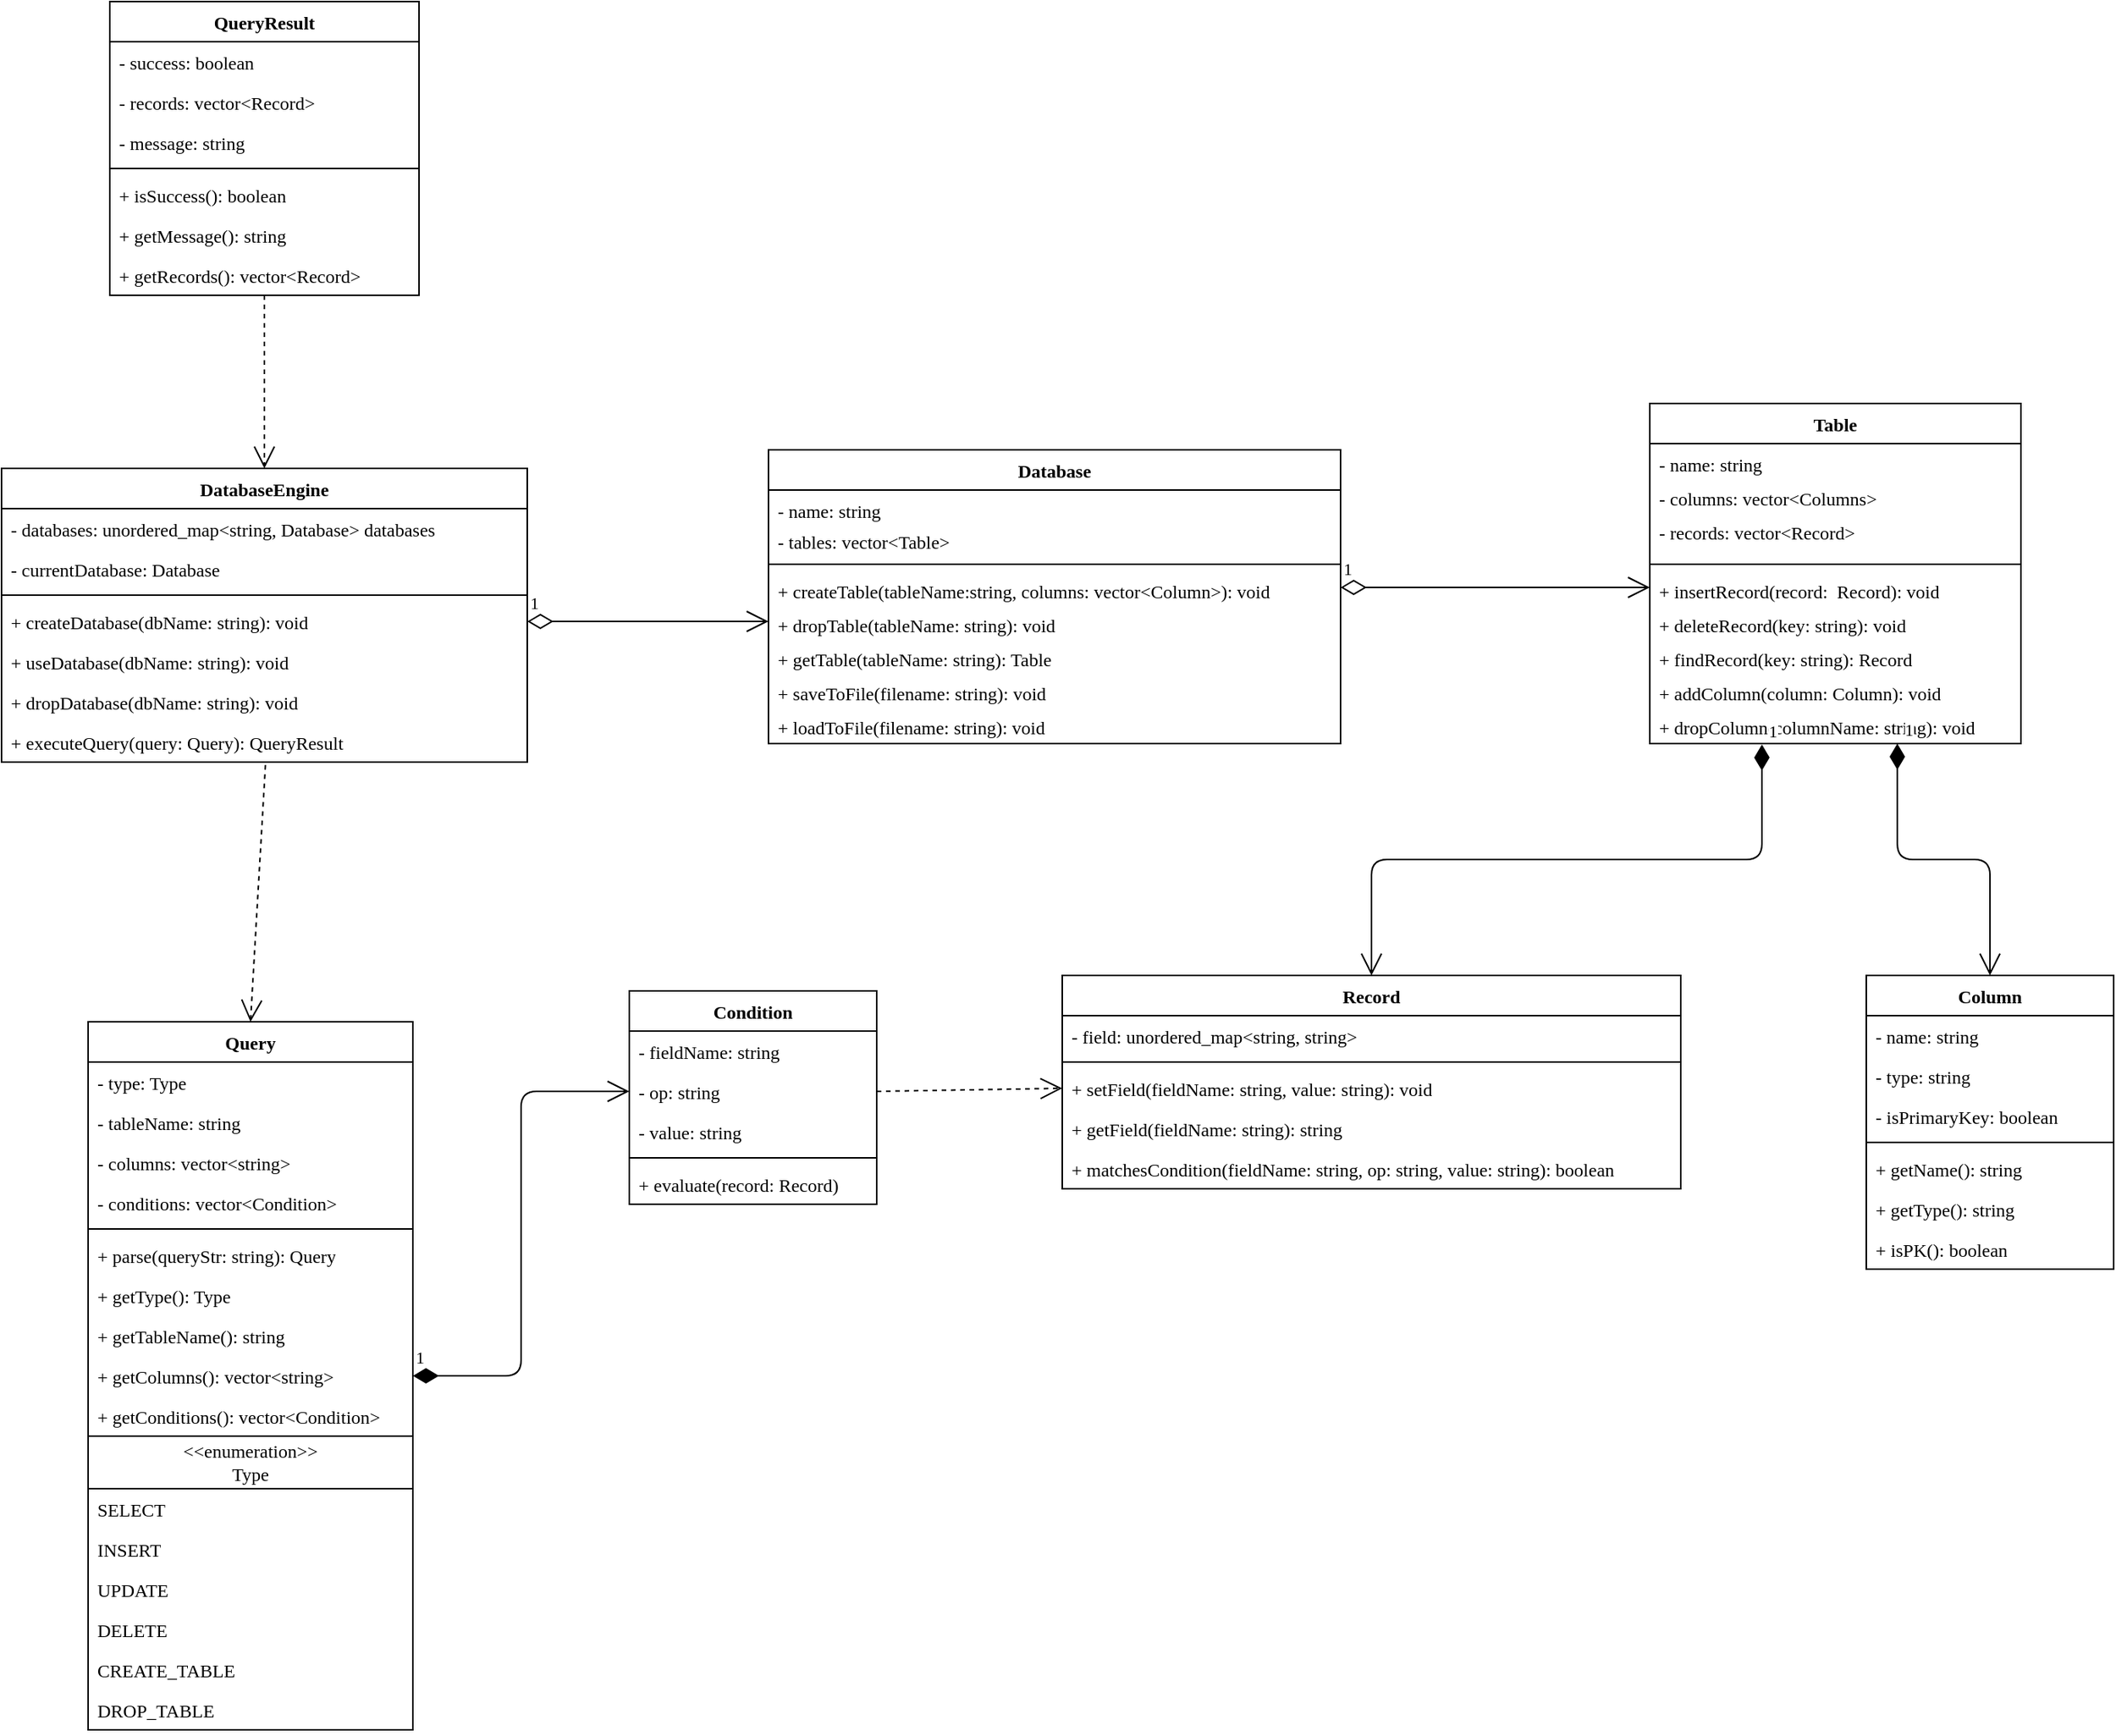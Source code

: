 <mxfile version="27.0.5">
  <diagram id="C5RBs43oDa-KdzZeNtuy" name="Page-1">
    <mxGraphModel dx="1212" dy="1963" grid="1" gridSize="10" guides="1" tooltips="1" connect="1" arrows="1" fold="1" page="1" pageScale="1" pageWidth="827" pageHeight="1169" math="0" shadow="0">
      <root>
        <mxCell id="WIyWlLk6GJQsqaUBKTNV-0" />
        <mxCell id="WIyWlLk6GJQsqaUBKTNV-1" parent="WIyWlLk6GJQsqaUBKTNV-0" />
        <mxCell id="zkfFHV4jXpPFQw0GAbJ--0" value="Database" style="swimlane;fontStyle=1;align=center;verticalAlign=top;childLayout=stackLayout;horizontal=1;startSize=26;horizontalStack=0;resizeParent=1;resizeLast=0;collapsible=1;marginBottom=0;rounded=0;shadow=0;strokeWidth=1;fontFamily=Times New Roman;" parent="WIyWlLk6GJQsqaUBKTNV-1" vertex="1">
          <mxGeometry x="570" y="150" width="370" height="190" as="geometry">
            <mxRectangle x="230" y="140" width="160" height="26" as="alternateBounds" />
          </mxGeometry>
        </mxCell>
        <mxCell id="zkfFHV4jXpPFQw0GAbJ--1" value="- name: string" style="text;align=left;verticalAlign=top;spacingLeft=4;spacingRight=4;overflow=hidden;rotatable=0;points=[[0,0.5],[1,0.5]];portConstraint=eastwest;fontFamily=Times New Roman;" parent="zkfFHV4jXpPFQw0GAbJ--0" vertex="1">
          <mxGeometry y="26" width="370" height="20" as="geometry" />
        </mxCell>
        <mxCell id="zkfFHV4jXpPFQw0GAbJ--2" value="- tables: vector&lt;Table&gt;" style="text;align=left;verticalAlign=top;spacingLeft=4;spacingRight=4;overflow=hidden;rotatable=0;points=[[0,0.5],[1,0.5]];portConstraint=eastwest;rounded=0;shadow=0;html=0;fontFamily=Times New Roman;" parent="zkfFHV4jXpPFQw0GAbJ--0" vertex="1">
          <mxGeometry y="46" width="370" height="24" as="geometry" />
        </mxCell>
        <mxCell id="zkfFHV4jXpPFQw0GAbJ--4" value="" style="line;html=1;strokeWidth=1;align=left;verticalAlign=middle;spacingTop=-1;spacingLeft=3;spacingRight=3;rotatable=0;labelPosition=right;points=[];portConstraint=eastwest;fontFamily=Times New Roman;" parent="zkfFHV4jXpPFQw0GAbJ--0" vertex="1">
          <mxGeometry y="70" width="370" height="8" as="geometry" />
        </mxCell>
        <mxCell id="sMoNl8hJovAPM4LNqJqw-2" value="+ createTable(tableName:string, columns: vector&lt;Column&gt;): void&#xa;" style="text;align=left;verticalAlign=top;spacingLeft=4;spacingRight=4;overflow=hidden;rotatable=0;points=[[0,0.5],[1,0.5]];portConstraint=eastwest;rounded=0;shadow=0;html=0;fontFamily=Times New Roman;" parent="zkfFHV4jXpPFQw0GAbJ--0" vertex="1">
          <mxGeometry y="78" width="370" height="22" as="geometry" />
        </mxCell>
        <mxCell id="sMoNl8hJovAPM4LNqJqw-3" value="+ dropTable(tableName: string): void" style="text;align=left;verticalAlign=top;spacingLeft=4;spacingRight=4;overflow=hidden;rotatable=0;points=[[0,0.5],[1,0.5]];portConstraint=eastwest;rounded=0;shadow=0;html=0;fontFamily=Times New Roman;" parent="zkfFHV4jXpPFQw0GAbJ--0" vertex="1">
          <mxGeometry y="100" width="370" height="22" as="geometry" />
        </mxCell>
        <mxCell id="sMoNl8hJovAPM4LNqJqw-7" value="+ getTable(tableName: string): Table" style="text;align=left;verticalAlign=top;spacingLeft=4;spacingRight=4;overflow=hidden;rotatable=0;points=[[0,0.5],[1,0.5]];portConstraint=eastwest;rounded=0;shadow=0;html=0;fontFamily=Times New Roman;" parent="zkfFHV4jXpPFQw0GAbJ--0" vertex="1">
          <mxGeometry y="122" width="370" height="22" as="geometry" />
        </mxCell>
        <mxCell id="sMoNl8hJovAPM4LNqJqw-8" value="+ saveToFile(filename: string): void" style="text;align=left;verticalAlign=top;spacingLeft=4;spacingRight=4;overflow=hidden;rotatable=0;points=[[0,0.5],[1,0.5]];portConstraint=eastwest;rounded=0;shadow=0;html=0;fontFamily=Times New Roman;" parent="zkfFHV4jXpPFQw0GAbJ--0" vertex="1">
          <mxGeometry y="144" width="370" height="22" as="geometry" />
        </mxCell>
        <mxCell id="sMoNl8hJovAPM4LNqJqw-9" value="+ loadToFile(filename: string): void" style="text;align=left;verticalAlign=top;spacingLeft=4;spacingRight=4;overflow=hidden;rotatable=0;points=[[0,0.5],[1,0.5]];portConstraint=eastwest;rounded=0;shadow=0;html=0;fontFamily=Times New Roman;" parent="zkfFHV4jXpPFQw0GAbJ--0" vertex="1">
          <mxGeometry y="166" width="370" height="22" as="geometry" />
        </mxCell>
        <mxCell id="sMoNl8hJovAPM4LNqJqw-10" value="Table" style="swimlane;fontStyle=1;align=center;verticalAlign=top;childLayout=stackLayout;horizontal=1;startSize=26;horizontalStack=0;resizeParent=1;resizeParentMax=0;resizeLast=0;collapsible=1;marginBottom=0;whiteSpace=wrap;html=1;fontFamily=Times New Roman;" parent="WIyWlLk6GJQsqaUBKTNV-1" vertex="1">
          <mxGeometry x="1140" y="120" width="240" height="220" as="geometry" />
        </mxCell>
        <mxCell id="sMoNl8hJovAPM4LNqJqw-11" value="- name: string" style="text;strokeColor=none;fillColor=none;align=left;verticalAlign=top;spacingLeft=4;spacingRight=4;overflow=hidden;rotatable=0;points=[[0,0.5],[1,0.5]];portConstraint=eastwest;whiteSpace=wrap;html=1;fontFamily=Times New Roman;" parent="sMoNl8hJovAPM4LNqJqw-10" vertex="1">
          <mxGeometry y="26" width="240" height="22" as="geometry" />
        </mxCell>
        <mxCell id="sMoNl8hJovAPM4LNqJqw-14" value="- columns: vector&amp;lt;Columns&amp;gt;" style="text;strokeColor=none;fillColor=none;align=left;verticalAlign=top;spacingLeft=4;spacingRight=4;overflow=hidden;rotatable=0;points=[[0,0.5],[1,0.5]];portConstraint=eastwest;whiteSpace=wrap;html=1;fontFamily=Times New Roman;" parent="sMoNl8hJovAPM4LNqJqw-10" vertex="1">
          <mxGeometry y="48" width="240" height="22" as="geometry" />
        </mxCell>
        <mxCell id="sMoNl8hJovAPM4LNqJqw-15" value="- records: vector&amp;lt;Record&amp;gt;" style="text;strokeColor=none;fillColor=none;align=left;verticalAlign=top;spacingLeft=4;spacingRight=4;overflow=hidden;rotatable=0;points=[[0,0.5],[1,0.5]];portConstraint=eastwest;whiteSpace=wrap;html=1;fontFamily=Times New Roman;" parent="sMoNl8hJovAPM4LNqJqw-10" vertex="1">
          <mxGeometry y="70" width="240" height="30" as="geometry" />
        </mxCell>
        <mxCell id="sMoNl8hJovAPM4LNqJqw-12" value="" style="line;strokeWidth=1;fillColor=none;align=left;verticalAlign=middle;spacingTop=-1;spacingLeft=3;spacingRight=3;rotatable=0;labelPosition=right;points=[];portConstraint=eastwest;strokeColor=inherit;fontFamily=Times New Roman;" parent="sMoNl8hJovAPM4LNqJqw-10" vertex="1">
          <mxGeometry y="100" width="240" height="8" as="geometry" />
        </mxCell>
        <mxCell id="sMoNl8hJovAPM4LNqJqw-16" value="+ insertRecord(record:&amp;nbsp; Record): void" style="text;strokeColor=none;fillColor=none;align=left;verticalAlign=top;spacingLeft=4;spacingRight=4;overflow=hidden;rotatable=0;points=[[0,0.5],[1,0.5]];portConstraint=eastwest;whiteSpace=wrap;html=1;fontFamily=Times New Roman;" parent="sMoNl8hJovAPM4LNqJqw-10" vertex="1">
          <mxGeometry y="108" width="240" height="22" as="geometry" />
        </mxCell>
        <mxCell id="sMoNl8hJovAPM4LNqJqw-17" value="+ deleteRecord(key: string): void" style="text;strokeColor=none;fillColor=none;align=left;verticalAlign=top;spacingLeft=4;spacingRight=4;overflow=hidden;rotatable=0;points=[[0,0.5],[1,0.5]];portConstraint=eastwest;whiteSpace=wrap;html=1;fontFamily=Times New Roman;" parent="sMoNl8hJovAPM4LNqJqw-10" vertex="1">
          <mxGeometry y="130" width="240" height="22" as="geometry" />
        </mxCell>
        <mxCell id="sMoNl8hJovAPM4LNqJqw-18" value="+ findRecord(key: string): Record" style="text;strokeColor=none;fillColor=none;align=left;verticalAlign=top;spacingLeft=4;spacingRight=4;overflow=hidden;rotatable=0;points=[[0,0.5],[1,0.5]];portConstraint=eastwest;whiteSpace=wrap;html=1;fontFamily=Times New Roman;" parent="sMoNl8hJovAPM4LNqJqw-10" vertex="1">
          <mxGeometry y="152" width="240" height="22" as="geometry" />
        </mxCell>
        <mxCell id="sMoNl8hJovAPM4LNqJqw-19" value="+ addColumn(column: Column): void" style="text;strokeColor=none;fillColor=none;align=left;verticalAlign=top;spacingLeft=4;spacingRight=4;overflow=hidden;rotatable=0;points=[[0,0.5],[1,0.5]];portConstraint=eastwest;whiteSpace=wrap;html=1;fontFamily=Times New Roman;" parent="sMoNl8hJovAPM4LNqJqw-10" vertex="1">
          <mxGeometry y="174" width="240" height="22" as="geometry" />
        </mxCell>
        <mxCell id="sMoNl8hJovAPM4LNqJqw-21" value="+ dropColumn(columnName: string): void" style="text;strokeColor=none;fillColor=none;align=left;verticalAlign=top;spacingLeft=4;spacingRight=4;overflow=hidden;rotatable=0;points=[[0,0.5],[1,0.5]];portConstraint=eastwest;whiteSpace=wrap;html=1;fontFamily=Times New Roman;" parent="sMoNl8hJovAPM4LNqJqw-10" vertex="1">
          <mxGeometry y="196" width="240" height="24" as="geometry" />
        </mxCell>
        <mxCell id="sMoNl8hJovAPM4LNqJqw-22" value="Column" style="swimlane;fontStyle=1;align=center;verticalAlign=top;childLayout=stackLayout;horizontal=1;startSize=26;horizontalStack=0;resizeParent=1;resizeParentMax=0;resizeLast=0;collapsible=1;marginBottom=0;whiteSpace=wrap;html=1;fontFamily=Times New Roman;" parent="WIyWlLk6GJQsqaUBKTNV-1" vertex="1">
          <mxGeometry x="1280" y="490" width="160" height="190" as="geometry" />
        </mxCell>
        <mxCell id="sMoNl8hJovAPM4LNqJqw-23" value="- name: string" style="text;strokeColor=none;fillColor=none;align=left;verticalAlign=top;spacingLeft=4;spacingRight=4;overflow=hidden;rotatable=0;points=[[0,0.5],[1,0.5]];portConstraint=eastwest;whiteSpace=wrap;html=1;fontFamily=Times New Roman;" parent="sMoNl8hJovAPM4LNqJqw-22" vertex="1">
          <mxGeometry y="26" width="160" height="26" as="geometry" />
        </mxCell>
        <mxCell id="sMoNl8hJovAPM4LNqJqw-29" value="- type: string" style="text;strokeColor=none;fillColor=none;align=left;verticalAlign=top;spacingLeft=4;spacingRight=4;overflow=hidden;rotatable=0;points=[[0,0.5],[1,0.5]];portConstraint=eastwest;whiteSpace=wrap;html=1;fontFamily=Times New Roman;" parent="sMoNl8hJovAPM4LNqJqw-22" vertex="1">
          <mxGeometry y="52" width="160" height="26" as="geometry" />
        </mxCell>
        <mxCell id="sMoNl8hJovAPM4LNqJqw-30" value="- isPrimaryKey: boolean" style="text;strokeColor=none;fillColor=none;align=left;verticalAlign=top;spacingLeft=4;spacingRight=4;overflow=hidden;rotatable=0;points=[[0,0.5],[1,0.5]];portConstraint=eastwest;whiteSpace=wrap;html=1;fontFamily=Times New Roman;" parent="sMoNl8hJovAPM4LNqJqw-22" vertex="1">
          <mxGeometry y="78" width="160" height="26" as="geometry" />
        </mxCell>
        <mxCell id="sMoNl8hJovAPM4LNqJqw-24" value="" style="line;strokeWidth=1;fillColor=none;align=left;verticalAlign=middle;spacingTop=-1;spacingLeft=3;spacingRight=3;rotatable=0;labelPosition=right;points=[];portConstraint=eastwest;strokeColor=inherit;fontFamily=Times New Roman;" parent="sMoNl8hJovAPM4LNqJqw-22" vertex="1">
          <mxGeometry y="104" width="160" height="8" as="geometry" />
        </mxCell>
        <mxCell id="sMoNl8hJovAPM4LNqJqw-31" value="+ getName(): string" style="text;strokeColor=none;fillColor=none;align=left;verticalAlign=top;spacingLeft=4;spacingRight=4;overflow=hidden;rotatable=0;points=[[0,0.5],[1,0.5]];portConstraint=eastwest;whiteSpace=wrap;html=1;fontFamily=Times New Roman;" parent="sMoNl8hJovAPM4LNqJqw-22" vertex="1">
          <mxGeometry y="112" width="160" height="26" as="geometry" />
        </mxCell>
        <mxCell id="sMoNl8hJovAPM4LNqJqw-34" value="+ getType(): string" style="text;strokeColor=none;fillColor=none;align=left;verticalAlign=top;spacingLeft=4;spacingRight=4;overflow=hidden;rotatable=0;points=[[0,0.5],[1,0.5]];portConstraint=eastwest;whiteSpace=wrap;html=1;fontFamily=Times New Roman;" parent="sMoNl8hJovAPM4LNqJqw-22" vertex="1">
          <mxGeometry y="138" width="160" height="26" as="geometry" />
        </mxCell>
        <mxCell id="sMoNl8hJovAPM4LNqJqw-35" value="+ isPK(): boolean" style="text;strokeColor=none;fillColor=none;align=left;verticalAlign=top;spacingLeft=4;spacingRight=4;overflow=hidden;rotatable=0;points=[[0,0.5],[1,0.5]];portConstraint=eastwest;whiteSpace=wrap;html=1;fontFamily=Times New Roman;" parent="sMoNl8hJovAPM4LNqJqw-22" vertex="1">
          <mxGeometry y="164" width="160" height="26" as="geometry" />
        </mxCell>
        <mxCell id="sMoNl8hJovAPM4LNqJqw-36" value="Record" style="swimlane;fontStyle=1;align=center;verticalAlign=top;childLayout=stackLayout;horizontal=1;startSize=26;horizontalStack=0;resizeParent=1;resizeParentMax=0;resizeLast=0;collapsible=1;marginBottom=0;whiteSpace=wrap;html=1;fontFamily=Times New Roman;" parent="WIyWlLk6GJQsqaUBKTNV-1" vertex="1">
          <mxGeometry x="760" y="490" width="400" height="138" as="geometry" />
        </mxCell>
        <mxCell id="sMoNl8hJovAPM4LNqJqw-37" value="- field: unordered_map&amp;lt;string, string&amp;gt;" style="text;strokeColor=none;fillColor=none;align=left;verticalAlign=top;spacingLeft=4;spacingRight=4;overflow=hidden;rotatable=0;points=[[0,0.5],[1,0.5]];portConstraint=eastwest;whiteSpace=wrap;html=1;fontFamily=Times New Roman;" parent="sMoNl8hJovAPM4LNqJqw-36" vertex="1">
          <mxGeometry y="26" width="400" height="26" as="geometry" />
        </mxCell>
        <mxCell id="sMoNl8hJovAPM4LNqJqw-38" value="" style="line;strokeWidth=1;fillColor=none;align=left;verticalAlign=middle;spacingTop=-1;spacingLeft=3;spacingRight=3;rotatable=0;labelPosition=right;points=[];portConstraint=eastwest;strokeColor=inherit;fontFamily=Times New Roman;" parent="sMoNl8hJovAPM4LNqJqw-36" vertex="1">
          <mxGeometry y="52" width="400" height="8" as="geometry" />
        </mxCell>
        <mxCell id="sMoNl8hJovAPM4LNqJqw-40" value="+ setField(fieldName: string, value: string): void" style="text;strokeColor=none;fillColor=none;align=left;verticalAlign=top;spacingLeft=4;spacingRight=4;overflow=hidden;rotatable=0;points=[[0,0.5],[1,0.5]];portConstraint=eastwest;whiteSpace=wrap;html=1;fontFamily=Times New Roman;" parent="sMoNl8hJovAPM4LNqJqw-36" vertex="1">
          <mxGeometry y="60" width="400" height="26" as="geometry" />
        </mxCell>
        <mxCell id="sMoNl8hJovAPM4LNqJqw-41" value="+ getField(fieldName: string): string" style="text;strokeColor=none;fillColor=none;align=left;verticalAlign=top;spacingLeft=4;spacingRight=4;overflow=hidden;rotatable=0;points=[[0,0.5],[1,0.5]];portConstraint=eastwest;whiteSpace=wrap;html=1;fontFamily=Times New Roman;" parent="sMoNl8hJovAPM4LNqJqw-36" vertex="1">
          <mxGeometry y="86" width="400" height="26" as="geometry" />
        </mxCell>
        <mxCell id="sMoNl8hJovAPM4LNqJqw-42" value="+ matchesCondition(fieldName: string, op: string, value: string): boolean" style="text;strokeColor=none;fillColor=none;align=left;verticalAlign=top;spacingLeft=4;spacingRight=4;overflow=hidden;rotatable=0;points=[[0,0.5],[1,0.5]];portConstraint=eastwest;whiteSpace=wrap;html=1;fontFamily=Times New Roman;" parent="sMoNl8hJovAPM4LNqJqw-36" vertex="1">
          <mxGeometry y="112" width="400" height="26" as="geometry" />
        </mxCell>
        <mxCell id="sMoNl8hJovAPM4LNqJqw-43" value="Query" style="swimlane;fontStyle=1;align=center;verticalAlign=top;childLayout=stackLayout;horizontal=1;startSize=26;horizontalStack=0;resizeParent=1;resizeParentMax=0;resizeLast=0;collapsible=1;marginBottom=0;whiteSpace=wrap;html=1;fontFamily=Times New Roman;" parent="WIyWlLk6GJQsqaUBKTNV-1" vertex="1">
          <mxGeometry x="130" y="520" width="210" height="458" as="geometry" />
        </mxCell>
        <mxCell id="sMoNl8hJovAPM4LNqJqw-44" value="- type: Type" style="text;strokeColor=none;fillColor=none;align=left;verticalAlign=top;spacingLeft=4;spacingRight=4;overflow=hidden;rotatable=0;points=[[0,0.5],[1,0.5]];portConstraint=eastwest;whiteSpace=wrap;html=1;fontFamily=Times New Roman;" parent="sMoNl8hJovAPM4LNqJqw-43" vertex="1">
          <mxGeometry y="26" width="210" height="26" as="geometry" />
        </mxCell>
        <mxCell id="sMoNl8hJovAPM4LNqJqw-51" value="- tableName: string" style="text;strokeColor=none;fillColor=none;align=left;verticalAlign=top;spacingLeft=4;spacingRight=4;overflow=hidden;rotatable=0;points=[[0,0.5],[1,0.5]];portConstraint=eastwest;whiteSpace=wrap;html=1;fontFamily=Times New Roman;" parent="sMoNl8hJovAPM4LNqJqw-43" vertex="1">
          <mxGeometry y="52" width="210" height="26" as="geometry" />
        </mxCell>
        <mxCell id="sMoNl8hJovAPM4LNqJqw-52" value="- columns: vector&amp;lt;string&amp;gt;" style="text;strokeColor=none;fillColor=none;align=left;verticalAlign=top;spacingLeft=4;spacingRight=4;overflow=hidden;rotatable=0;points=[[0,0.5],[1,0.5]];portConstraint=eastwest;whiteSpace=wrap;html=1;fontFamily=Times New Roman;" parent="sMoNl8hJovAPM4LNqJqw-43" vertex="1">
          <mxGeometry y="78" width="210" height="26" as="geometry" />
        </mxCell>
        <mxCell id="sMoNl8hJovAPM4LNqJqw-53" value="- conditions: vector&amp;lt;Condition&amp;gt;" style="text;strokeColor=none;fillColor=none;align=left;verticalAlign=top;spacingLeft=4;spacingRight=4;overflow=hidden;rotatable=0;points=[[0,0.5],[1,0.5]];portConstraint=eastwest;whiteSpace=wrap;html=1;fontFamily=Times New Roman;" parent="sMoNl8hJovAPM4LNqJqw-43" vertex="1">
          <mxGeometry y="104" width="210" height="26" as="geometry" />
        </mxCell>
        <mxCell id="sMoNl8hJovAPM4LNqJqw-45" value="" style="line;strokeWidth=1;fillColor=none;align=left;verticalAlign=middle;spacingTop=-1;spacingLeft=3;spacingRight=3;rotatable=0;labelPosition=right;points=[];portConstraint=eastwest;strokeColor=inherit;fontFamily=Times New Roman;" parent="sMoNl8hJovAPM4LNqJqw-43" vertex="1">
          <mxGeometry y="130" width="210" height="8" as="geometry" />
        </mxCell>
        <mxCell id="sMoNl8hJovAPM4LNqJqw-46" value="+ parse(queryStr: string): Query" style="text;strokeColor=none;fillColor=none;align=left;verticalAlign=top;spacingLeft=4;spacingRight=4;overflow=hidden;rotatable=0;points=[[0,0.5],[1,0.5]];portConstraint=eastwest;whiteSpace=wrap;html=1;fontFamily=Times New Roman;" parent="sMoNl8hJovAPM4LNqJqw-43" vertex="1">
          <mxGeometry y="138" width="210" height="26" as="geometry" />
        </mxCell>
        <mxCell id="sMoNl8hJovAPM4LNqJqw-54" value="+ getType(): Type" style="text;strokeColor=none;fillColor=none;align=left;verticalAlign=top;spacingLeft=4;spacingRight=4;overflow=hidden;rotatable=0;points=[[0,0.5],[1,0.5]];portConstraint=eastwest;whiteSpace=wrap;html=1;fontFamily=Times New Roman;" parent="sMoNl8hJovAPM4LNqJqw-43" vertex="1">
          <mxGeometry y="164" width="210" height="26" as="geometry" />
        </mxCell>
        <mxCell id="sMoNl8hJovAPM4LNqJqw-56" value="+ getTableName(): string" style="text;strokeColor=none;fillColor=none;align=left;verticalAlign=top;spacingLeft=4;spacingRight=4;overflow=hidden;rotatable=0;points=[[0,0.5],[1,0.5]];portConstraint=eastwest;whiteSpace=wrap;html=1;fontFamily=Times New Roman;" parent="sMoNl8hJovAPM4LNqJqw-43" vertex="1">
          <mxGeometry y="190" width="210" height="26" as="geometry" />
        </mxCell>
        <mxCell id="sMoNl8hJovAPM4LNqJqw-57" value="+ getColumns(): vector&amp;lt;string&amp;gt;" style="text;strokeColor=none;fillColor=none;align=left;verticalAlign=top;spacingLeft=4;spacingRight=4;overflow=hidden;rotatable=0;points=[[0,0.5],[1,0.5]];portConstraint=eastwest;whiteSpace=wrap;html=1;fontFamily=Times New Roman;" parent="sMoNl8hJovAPM4LNqJqw-43" vertex="1">
          <mxGeometry y="216" width="210" height="26" as="geometry" />
        </mxCell>
        <mxCell id="sMoNl8hJovAPM4LNqJqw-58" value="+ getConditions(): vector&amp;lt;Condition&amp;gt;" style="text;strokeColor=none;fillColor=none;align=left;verticalAlign=top;spacingLeft=4;spacingRight=4;overflow=hidden;rotatable=0;points=[[0,0.5],[1,0.5]];portConstraint=eastwest;whiteSpace=wrap;html=1;fontFamily=Times New Roman;" parent="sMoNl8hJovAPM4LNqJqw-43" vertex="1">
          <mxGeometry y="242" width="210" height="26" as="geometry" />
        </mxCell>
        <mxCell id="sMoNl8hJovAPM4LNqJqw-47" value="&amp;lt;&amp;lt;enumeration&amp;gt;&amp;gt;&lt;div&gt;Type&lt;/div&gt;" style="swimlane;fontStyle=0;childLayout=stackLayout;horizontal=1;startSize=34;fillColor=none;horizontalStack=0;resizeParent=1;resizeParentMax=0;resizeLast=0;collapsible=1;marginBottom=0;whiteSpace=wrap;html=1;fontFamily=Times New Roman;" parent="sMoNl8hJovAPM4LNqJqw-43" vertex="1">
          <mxGeometry y="268" width="210" height="190" as="geometry" />
        </mxCell>
        <mxCell id="sMoNl8hJovAPM4LNqJqw-48" value="SELECT" style="text;strokeColor=none;fillColor=none;align=left;verticalAlign=top;spacingLeft=4;spacingRight=4;overflow=hidden;rotatable=0;points=[[0,0.5],[1,0.5]];portConstraint=eastwest;whiteSpace=wrap;html=1;fontFamily=Times New Roman;" parent="sMoNl8hJovAPM4LNqJqw-47" vertex="1">
          <mxGeometry y="34" width="210" height="26" as="geometry" />
        </mxCell>
        <mxCell id="sMoNl8hJovAPM4LNqJqw-49" value="INSERT" style="text;strokeColor=none;fillColor=none;align=left;verticalAlign=top;spacingLeft=4;spacingRight=4;overflow=hidden;rotatable=0;points=[[0,0.5],[1,0.5]];portConstraint=eastwest;whiteSpace=wrap;html=1;fontFamily=Times New Roman;" parent="sMoNl8hJovAPM4LNqJqw-47" vertex="1">
          <mxGeometry y="60" width="210" height="26" as="geometry" />
        </mxCell>
        <mxCell id="sMoNl8hJovAPM4LNqJqw-50" value="UPDATE" style="text;strokeColor=none;fillColor=none;align=left;verticalAlign=top;spacingLeft=4;spacingRight=4;overflow=hidden;rotatable=0;points=[[0,0.5],[1,0.5]];portConstraint=eastwest;whiteSpace=wrap;html=1;fontFamily=Times New Roman;" parent="sMoNl8hJovAPM4LNqJqw-47" vertex="1">
          <mxGeometry y="86" width="210" height="26" as="geometry" />
        </mxCell>
        <mxCell id="sMoNl8hJovAPM4LNqJqw-59" value="DELETE" style="text;strokeColor=none;fillColor=none;align=left;verticalAlign=top;spacingLeft=4;spacingRight=4;overflow=hidden;rotatable=0;points=[[0,0.5],[1,0.5]];portConstraint=eastwest;whiteSpace=wrap;html=1;fontFamily=Times New Roman;" parent="sMoNl8hJovAPM4LNqJqw-47" vertex="1">
          <mxGeometry y="112" width="210" height="26" as="geometry" />
        </mxCell>
        <mxCell id="sMoNl8hJovAPM4LNqJqw-60" value="CREATE_TABLE" style="text;strokeColor=none;fillColor=none;align=left;verticalAlign=top;spacingLeft=4;spacingRight=4;overflow=hidden;rotatable=0;points=[[0,0.5],[1,0.5]];portConstraint=eastwest;whiteSpace=wrap;html=1;fontFamily=Times New Roman;" parent="sMoNl8hJovAPM4LNqJqw-47" vertex="1">
          <mxGeometry y="138" width="210" height="26" as="geometry" />
        </mxCell>
        <mxCell id="sMoNl8hJovAPM4LNqJqw-61" value="DROP_TABLE" style="text;strokeColor=none;fillColor=none;align=left;verticalAlign=top;spacingLeft=4;spacingRight=4;overflow=hidden;rotatable=0;points=[[0,0.5],[1,0.5]];portConstraint=eastwest;whiteSpace=wrap;html=1;fontFamily=Times New Roman;" parent="sMoNl8hJovAPM4LNqJqw-47" vertex="1">
          <mxGeometry y="164" width="210" height="26" as="geometry" />
        </mxCell>
        <mxCell id="sMoNl8hJovAPM4LNqJqw-62" value="Condition" style="swimlane;fontStyle=1;align=center;verticalAlign=top;childLayout=stackLayout;horizontal=1;startSize=26;horizontalStack=0;resizeParent=1;resizeParentMax=0;resizeLast=0;collapsible=1;marginBottom=0;whiteSpace=wrap;html=1;fontFamily=Times New Roman;" parent="WIyWlLk6GJQsqaUBKTNV-1" vertex="1">
          <mxGeometry x="480" y="500" width="160" height="138" as="geometry" />
        </mxCell>
        <mxCell id="sMoNl8hJovAPM4LNqJqw-63" value="- fieldName: string" style="text;strokeColor=none;fillColor=none;align=left;verticalAlign=top;spacingLeft=4;spacingRight=4;overflow=hidden;rotatable=0;points=[[0,0.5],[1,0.5]];portConstraint=eastwest;whiteSpace=wrap;html=1;fontFamily=Times New Roman;" parent="sMoNl8hJovAPM4LNqJqw-62" vertex="1">
          <mxGeometry y="26" width="160" height="26" as="geometry" />
        </mxCell>
        <mxCell id="sMoNl8hJovAPM4LNqJqw-67" value="- op: string" style="text;strokeColor=none;fillColor=none;align=left;verticalAlign=top;spacingLeft=4;spacingRight=4;overflow=hidden;rotatable=0;points=[[0,0.5],[1,0.5]];portConstraint=eastwest;whiteSpace=wrap;html=1;fontFamily=Times New Roman;" parent="sMoNl8hJovAPM4LNqJqw-62" vertex="1">
          <mxGeometry y="52" width="160" height="26" as="geometry" />
        </mxCell>
        <mxCell id="sMoNl8hJovAPM4LNqJqw-68" value="- value: string" style="text;strokeColor=none;fillColor=none;align=left;verticalAlign=top;spacingLeft=4;spacingRight=4;overflow=hidden;rotatable=0;points=[[0,0.5],[1,0.5]];portConstraint=eastwest;whiteSpace=wrap;html=1;fontFamily=Times New Roman;" parent="sMoNl8hJovAPM4LNqJqw-62" vertex="1">
          <mxGeometry y="78" width="160" height="26" as="geometry" />
        </mxCell>
        <mxCell id="sMoNl8hJovAPM4LNqJqw-64" value="" style="line;strokeWidth=1;fillColor=none;align=left;verticalAlign=middle;spacingTop=-1;spacingLeft=3;spacingRight=3;rotatable=0;labelPosition=right;points=[];portConstraint=eastwest;strokeColor=inherit;fontFamily=Times New Roman;" parent="sMoNl8hJovAPM4LNqJqw-62" vertex="1">
          <mxGeometry y="104" width="160" height="8" as="geometry" />
        </mxCell>
        <mxCell id="sMoNl8hJovAPM4LNqJqw-65" value="+ evaluate(record: Record)" style="text;strokeColor=none;fillColor=none;align=left;verticalAlign=top;spacingLeft=4;spacingRight=4;overflow=hidden;rotatable=0;points=[[0,0.5],[1,0.5]];portConstraint=eastwest;whiteSpace=wrap;html=1;fontFamily=Times New Roman;" parent="sMoNl8hJovAPM4LNqJqw-62" vertex="1">
          <mxGeometry y="112" width="160" height="26" as="geometry" />
        </mxCell>
        <mxCell id="sMoNl8hJovAPM4LNqJqw-69" value="DatabaseEngine" style="swimlane;fontStyle=1;align=center;verticalAlign=top;childLayout=stackLayout;horizontal=1;startSize=26;horizontalStack=0;resizeParent=1;resizeParentMax=0;resizeLast=0;collapsible=1;marginBottom=0;whiteSpace=wrap;html=1;fontFamily=Times New Roman;" parent="WIyWlLk6GJQsqaUBKTNV-1" vertex="1">
          <mxGeometry x="74" y="162" width="340" height="190" as="geometry" />
        </mxCell>
        <mxCell id="sMoNl8hJovAPM4LNqJqw-70" value="- databases: unordered_map&amp;lt;string, Database&amp;gt; databases" style="text;strokeColor=none;fillColor=none;align=left;verticalAlign=top;spacingLeft=4;spacingRight=4;overflow=hidden;rotatable=0;points=[[0,0.5],[1,0.5]];portConstraint=eastwest;whiteSpace=wrap;html=1;fontFamily=Times New Roman;" parent="sMoNl8hJovAPM4LNqJqw-69" vertex="1">
          <mxGeometry y="26" width="340" height="26" as="geometry" />
        </mxCell>
        <mxCell id="sMoNl8hJovAPM4LNqJqw-73" value="- currentDatabase: Database" style="text;strokeColor=none;fillColor=none;align=left;verticalAlign=top;spacingLeft=4;spacingRight=4;overflow=hidden;rotatable=0;points=[[0,0.5],[1,0.5]];portConstraint=eastwest;whiteSpace=wrap;html=1;fontFamily=Times New Roman;" parent="sMoNl8hJovAPM4LNqJqw-69" vertex="1">
          <mxGeometry y="52" width="340" height="26" as="geometry" />
        </mxCell>
        <mxCell id="sMoNl8hJovAPM4LNqJqw-71" value="" style="line;strokeWidth=1;fillColor=none;align=left;verticalAlign=middle;spacingTop=-1;spacingLeft=3;spacingRight=3;rotatable=0;labelPosition=right;points=[];portConstraint=eastwest;strokeColor=inherit;fontFamily=Times New Roman;" parent="sMoNl8hJovAPM4LNqJqw-69" vertex="1">
          <mxGeometry y="78" width="340" height="8" as="geometry" />
        </mxCell>
        <mxCell id="sMoNl8hJovAPM4LNqJqw-72" value="+ createDatabase(dbName: string): void" style="text;strokeColor=none;fillColor=none;align=left;verticalAlign=top;spacingLeft=4;spacingRight=4;overflow=hidden;rotatable=0;points=[[0,0.5],[1,0.5]];portConstraint=eastwest;whiteSpace=wrap;html=1;fontFamily=Times New Roman;" parent="sMoNl8hJovAPM4LNqJqw-69" vertex="1">
          <mxGeometry y="86" width="340" height="26" as="geometry" />
        </mxCell>
        <mxCell id="sMoNl8hJovAPM4LNqJqw-74" value="+ useDatabase(dbName: string): void" style="text;strokeColor=none;fillColor=none;align=left;verticalAlign=top;spacingLeft=4;spacingRight=4;overflow=hidden;rotatable=0;points=[[0,0.5],[1,0.5]];portConstraint=eastwest;whiteSpace=wrap;html=1;fontFamily=Times New Roman;" parent="sMoNl8hJovAPM4LNqJqw-69" vertex="1">
          <mxGeometry y="112" width="340" height="26" as="geometry" />
        </mxCell>
        <mxCell id="sMoNl8hJovAPM4LNqJqw-75" value="+ dropDatabase(dbName: string): void" style="text;strokeColor=none;fillColor=none;align=left;verticalAlign=top;spacingLeft=4;spacingRight=4;overflow=hidden;rotatable=0;points=[[0,0.5],[1,0.5]];portConstraint=eastwest;whiteSpace=wrap;html=1;fontFamily=Times New Roman;" parent="sMoNl8hJovAPM4LNqJqw-69" vertex="1">
          <mxGeometry y="138" width="340" height="26" as="geometry" />
        </mxCell>
        <mxCell id="sMoNl8hJovAPM4LNqJqw-76" value="+ executeQuery(query: Query): QueryResult" style="text;strokeColor=none;fillColor=none;align=left;verticalAlign=top;spacingLeft=4;spacingRight=4;overflow=hidden;rotatable=0;points=[[0,0.5],[1,0.5]];portConstraint=eastwest;whiteSpace=wrap;html=1;fontFamily=Times New Roman;" parent="sMoNl8hJovAPM4LNqJqw-69" vertex="1">
          <mxGeometry y="164" width="340" height="26" as="geometry" />
        </mxCell>
        <mxCell id="sMoNl8hJovAPM4LNqJqw-77" value="QueryResult" style="swimlane;fontStyle=1;align=center;verticalAlign=top;childLayout=stackLayout;horizontal=1;startSize=26;horizontalStack=0;resizeParent=1;resizeParentMax=0;resizeLast=0;collapsible=1;marginBottom=0;whiteSpace=wrap;html=1;fontFamily=Times New Roman;" parent="WIyWlLk6GJQsqaUBKTNV-1" vertex="1">
          <mxGeometry x="144" y="-140" width="200" height="190" as="geometry" />
        </mxCell>
        <mxCell id="sMoNl8hJovAPM4LNqJqw-78" value="- success: boolean" style="text;strokeColor=none;fillColor=none;align=left;verticalAlign=top;spacingLeft=4;spacingRight=4;overflow=hidden;rotatable=0;points=[[0,0.5],[1,0.5]];portConstraint=eastwest;whiteSpace=wrap;html=1;fontFamily=Times New Roman;" parent="sMoNl8hJovAPM4LNqJqw-77" vertex="1">
          <mxGeometry y="26" width="200" height="26" as="geometry" />
        </mxCell>
        <mxCell id="sMoNl8hJovAPM4LNqJqw-82" value="- records: vector&amp;lt;Record&amp;gt;" style="text;strokeColor=none;fillColor=none;align=left;verticalAlign=top;spacingLeft=4;spacingRight=4;overflow=hidden;rotatable=0;points=[[0,0.5],[1,0.5]];portConstraint=eastwest;whiteSpace=wrap;html=1;fontFamily=Times New Roman;" parent="sMoNl8hJovAPM4LNqJqw-77" vertex="1">
          <mxGeometry y="52" width="200" height="26" as="geometry" />
        </mxCell>
        <mxCell id="sMoNl8hJovAPM4LNqJqw-81" value="- message: string" style="text;strokeColor=none;fillColor=none;align=left;verticalAlign=top;spacingLeft=4;spacingRight=4;overflow=hidden;rotatable=0;points=[[0,0.5],[1,0.5]];portConstraint=eastwest;whiteSpace=wrap;html=1;fontFamily=Times New Roman;" parent="sMoNl8hJovAPM4LNqJqw-77" vertex="1">
          <mxGeometry y="78" width="200" height="26" as="geometry" />
        </mxCell>
        <mxCell id="sMoNl8hJovAPM4LNqJqw-79" value="" style="line;strokeWidth=1;fillColor=none;align=left;verticalAlign=middle;spacingTop=-1;spacingLeft=3;spacingRight=3;rotatable=0;labelPosition=right;points=[];portConstraint=eastwest;strokeColor=inherit;fontFamily=Times New Roman;" parent="sMoNl8hJovAPM4LNqJqw-77" vertex="1">
          <mxGeometry y="104" width="200" height="8" as="geometry" />
        </mxCell>
        <mxCell id="sMoNl8hJovAPM4LNqJqw-80" value="+ isSuccess(): boolean&lt;span style=&quot;color: rgba(0, 0, 0, 0); font-size: 0px; text-wrap-mode: nowrap;&quot;&gt;%3CmxGraphModel%3E%3Croot%3E%3CmxCell%20id%3D%220%22%2F%3E%3CmxCell%20id%3D%221%22%20parent%3D%220%22%2F%3E%3CmxCell%20id%3D%222%22%20value%3D%22-%20success%3A%20boolean%22%20style%3D%22text%3BstrokeColor%3Dnone%3BfillColor%3Dnone%3Balign%3Dleft%3BverticalAlign%3Dtop%3BspacingLeft%3D4%3BspacingRight%3D4%3Boverflow%3Dhidden%3Brotatable%3D0%3Bpoints%3D%5B%5B0%2C0.5%5D%2C%5B1%2C0.5%5D%5D%3BportConstraint%3Deastwest%3BwhiteSpace%3Dwrap%3Bhtml%3D1%3B%22%20vertex%3D%221%22%20parent%3D%221%22%3E%3CmxGeometry%20x%3D%22350%22%20y%3D%221066%22%20width%3D%22160%22%20height%3D%2226%22%20as%3D%22geometry%22%2F%3E%3C%2FmxCell%3E%3C%2Froot%3E%3C%2FmxGraphModel%3E&lt;/span&gt;" style="text;strokeColor=none;fillColor=none;align=left;verticalAlign=top;spacingLeft=4;spacingRight=4;overflow=hidden;rotatable=0;points=[[0,0.5],[1,0.5]];portConstraint=eastwest;whiteSpace=wrap;html=1;fontFamily=Times New Roman;" parent="sMoNl8hJovAPM4LNqJqw-77" vertex="1">
          <mxGeometry y="112" width="200" height="26" as="geometry" />
        </mxCell>
        <mxCell id="sMoNl8hJovAPM4LNqJqw-83" value="+ getMessage(): string" style="text;strokeColor=none;fillColor=none;align=left;verticalAlign=top;spacingLeft=4;spacingRight=4;overflow=hidden;rotatable=0;points=[[0,0.5],[1,0.5]];portConstraint=eastwest;whiteSpace=wrap;html=1;fontFamily=Times New Roman;" parent="sMoNl8hJovAPM4LNqJqw-77" vertex="1">
          <mxGeometry y="138" width="200" height="26" as="geometry" />
        </mxCell>
        <mxCell id="sMoNl8hJovAPM4LNqJqw-84" value="+ getRecords(): vector&amp;lt;Record&amp;gt;" style="text;strokeColor=none;fillColor=none;align=left;verticalAlign=top;spacingLeft=4;spacingRight=4;overflow=hidden;rotatable=0;points=[[0,0.5],[1,0.5]];portConstraint=eastwest;whiteSpace=wrap;html=1;fontFamily=Times New Roman;" parent="sMoNl8hJovAPM4LNqJqw-77" vertex="1">
          <mxGeometry y="164" width="200" height="26" as="geometry" />
        </mxCell>
        <mxCell id="sMoNl8hJovAPM4LNqJqw-87" value="1" style="endArrow=open;html=1;endSize=12;startArrow=diamondThin;startSize=14;startFill=0;edgeStyle=orthogonalEdgeStyle;align=left;verticalAlign=bottom;rounded=0;exitX=1;exitY=0.5;exitDx=0;exitDy=0;entryX=0;entryY=0.5;entryDx=0;entryDy=0;fontFamily=Times New Roman;" parent="WIyWlLk6GJQsqaUBKTNV-1" source="sMoNl8hJovAPM4LNqJqw-72" target="sMoNl8hJovAPM4LNqJqw-3" edge="1">
          <mxGeometry x="-1" y="3" relative="1" as="geometry">
            <mxPoint x="440" y="530" as="sourcePoint" />
            <mxPoint x="550" y="261" as="targetPoint" />
          </mxGeometry>
        </mxCell>
        <mxCell id="sMoNl8hJovAPM4LNqJqw-88" value="1" style="endArrow=open;html=1;endSize=12;startArrow=diamondThin;startSize=14;startFill=0;edgeStyle=orthogonalEdgeStyle;align=left;verticalAlign=bottom;rounded=0;exitX=1;exitY=0.5;exitDx=0;exitDy=0;entryX=0;entryY=0.5;entryDx=0;entryDy=0;fontFamily=Times New Roman;" parent="WIyWlLk6GJQsqaUBKTNV-1" source="sMoNl8hJovAPM4LNqJqw-2" target="sMoNl8hJovAPM4LNqJqw-16" edge="1">
          <mxGeometry x="-1" y="3" relative="1" as="geometry">
            <mxPoint x="460" y="510" as="sourcePoint" />
            <mxPoint x="620" y="510" as="targetPoint" />
          </mxGeometry>
        </mxCell>
        <mxCell id="sMoNl8hJovAPM4LNqJqw-89" value="1" style="endArrow=open;html=1;endSize=12;startArrow=diamondThin;startSize=14;startFill=1;edgeStyle=orthogonalEdgeStyle;align=left;verticalAlign=bottom;rounded=1;exitX=0.667;exitY=1;exitDx=0;exitDy=0;exitPerimeter=0;entryX=0.5;entryY=0;entryDx=0;entryDy=0;curved=0;fontFamily=Times New Roman;" parent="WIyWlLk6GJQsqaUBKTNV-1" source="sMoNl8hJovAPM4LNqJqw-21" target="sMoNl8hJovAPM4LNqJqw-22" edge="1">
          <mxGeometry x="-1" y="3" relative="1" as="geometry">
            <mxPoint x="1220" y="440" as="sourcePoint" />
            <mxPoint x="1380" y="440" as="targetPoint" />
          </mxGeometry>
        </mxCell>
        <mxCell id="sMoNl8hJovAPM4LNqJqw-90" value="1" style="endArrow=open;html=1;endSize=12;startArrow=diamondThin;startSize=14;startFill=1;edgeStyle=orthogonalEdgeStyle;align=left;verticalAlign=bottom;rounded=1;exitX=0.302;exitY=1.024;exitDx=0;exitDy=0;exitPerimeter=0;entryX=0.5;entryY=0;entryDx=0;entryDy=0;curved=0;fontFamily=Times New Roman;" parent="WIyWlLk6GJQsqaUBKTNV-1" source="sMoNl8hJovAPM4LNqJqw-21" target="sMoNl8hJovAPM4LNqJqw-36" edge="1">
          <mxGeometry x="-1" y="3" relative="1" as="geometry">
            <mxPoint x="1180" y="410" as="sourcePoint" />
            <mxPoint x="1340" y="410" as="targetPoint" />
          </mxGeometry>
        </mxCell>
        <mxCell id="sMoNl8hJovAPM4LNqJqw-97" value="1" style="endArrow=open;html=1;endSize=12;startArrow=diamondThin;startSize=14;startFill=1;edgeStyle=orthogonalEdgeStyle;align=left;verticalAlign=bottom;rounded=1;exitX=1;exitY=0.5;exitDx=0;exitDy=0;entryX=0;entryY=0.5;entryDx=0;entryDy=0;curved=0;fontFamily=Times New Roman;" parent="WIyWlLk6GJQsqaUBKTNV-1" source="sMoNl8hJovAPM4LNqJqw-57" target="sMoNl8hJovAPM4LNqJqw-67" edge="1">
          <mxGeometry x="-1" y="3" relative="1" as="geometry">
            <mxPoint x="430" y="740" as="sourcePoint" />
            <mxPoint x="590" y="740" as="targetPoint" />
          </mxGeometry>
        </mxCell>
        <mxCell id="sMoNl8hJovAPM4LNqJqw-106" value="" style="endArrow=open;endSize=12;dashed=1;html=1;rounded=0;entryX=0.5;entryY=0;entryDx=0;entryDy=0;fontFamily=Times New Roman;" parent="WIyWlLk6GJQsqaUBKTNV-1" source="sMoNl8hJovAPM4LNqJqw-84" target="sMoNl8hJovAPM4LNqJqw-69" edge="1">
          <mxGeometry x="0.004" width="160" relative="1" as="geometry">
            <mxPoint x="360" y="460" as="sourcePoint" />
            <mxPoint x="238" y="50" as="targetPoint" />
            <mxPoint as="offset" />
          </mxGeometry>
        </mxCell>
        <mxCell id="sMoNl8hJovAPM4LNqJqw-108" value="" style="endArrow=open;endSize=12;dashed=1;html=1;rounded=0;exitX=0.502;exitY=1.072;exitDx=0;exitDy=0;exitPerimeter=0;entryX=0.5;entryY=0;entryDx=0;entryDy=0;fontFamily=Times New Roman;" parent="WIyWlLk6GJQsqaUBKTNV-1" source="sMoNl8hJovAPM4LNqJqw-76" target="sMoNl8hJovAPM4LNqJqw-43" edge="1">
          <mxGeometry width="160" relative="1" as="geometry">
            <mxPoint x="280" y="410" as="sourcePoint" />
            <mxPoint x="440" y="410" as="targetPoint" />
          </mxGeometry>
        </mxCell>
        <mxCell id="sMoNl8hJovAPM4LNqJqw-109" value="" style="endArrow=open;endSize=12;dashed=1;html=1;rounded=0;exitX=1;exitY=0.5;exitDx=0;exitDy=0;entryX=0;entryY=0.5;entryDx=0;entryDy=0;fontFamily=Times New Roman;" parent="WIyWlLk6GJQsqaUBKTNV-1" source="sMoNl8hJovAPM4LNqJqw-67" target="sMoNl8hJovAPM4LNqJqw-40" edge="1">
          <mxGeometry width="160" relative="1" as="geometry">
            <mxPoint x="760" y="740" as="sourcePoint" />
            <mxPoint x="920" y="740" as="targetPoint" />
          </mxGeometry>
        </mxCell>
      </root>
    </mxGraphModel>
  </diagram>
</mxfile>
